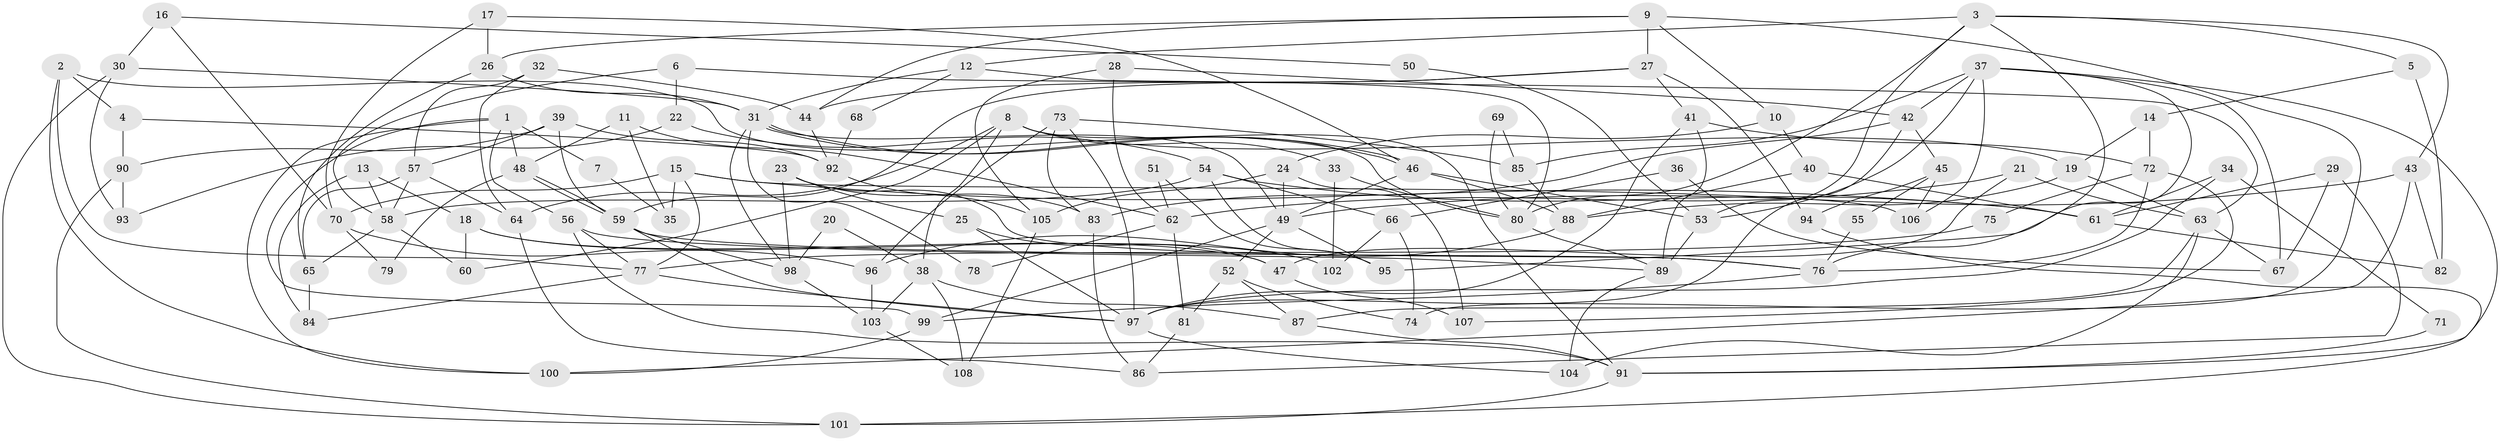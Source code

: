 // Generated by graph-tools (version 1.1) at 2025/50/03/09/25 03:50:06]
// undirected, 108 vertices, 216 edges
graph export_dot {
graph [start="1"]
  node [color=gray90,style=filled];
  1;
  2;
  3;
  4;
  5;
  6;
  7;
  8;
  9;
  10;
  11;
  12;
  13;
  14;
  15;
  16;
  17;
  18;
  19;
  20;
  21;
  22;
  23;
  24;
  25;
  26;
  27;
  28;
  29;
  30;
  31;
  32;
  33;
  34;
  35;
  36;
  37;
  38;
  39;
  40;
  41;
  42;
  43;
  44;
  45;
  46;
  47;
  48;
  49;
  50;
  51;
  52;
  53;
  54;
  55;
  56;
  57;
  58;
  59;
  60;
  61;
  62;
  63;
  64;
  65;
  66;
  67;
  68;
  69;
  70;
  71;
  72;
  73;
  74;
  75;
  76;
  77;
  78;
  79;
  80;
  81;
  82;
  83;
  84;
  85;
  86;
  87;
  88;
  89;
  90;
  91;
  92;
  93;
  94;
  95;
  96;
  97;
  98;
  99;
  100;
  101;
  102;
  103;
  104;
  105;
  106;
  107;
  108;
  1 -- 100;
  1 -- 56;
  1 -- 7;
  1 -- 48;
  1 -- 99;
  2 -- 100;
  2 -- 80;
  2 -- 4;
  2 -- 77;
  3 -- 53;
  3 -- 80;
  3 -- 5;
  3 -- 12;
  3 -- 43;
  3 -- 76;
  4 -- 90;
  4 -- 92;
  5 -- 14;
  5 -- 82;
  6 -- 58;
  6 -- 63;
  6 -- 22;
  7 -- 35;
  8 -- 19;
  8 -- 38;
  8 -- 33;
  8 -- 60;
  8 -- 64;
  8 -- 91;
  9 -- 27;
  9 -- 26;
  9 -- 10;
  9 -- 44;
  9 -- 74;
  10 -- 24;
  10 -- 40;
  11 -- 48;
  11 -- 62;
  11 -- 35;
  12 -- 31;
  12 -- 68;
  12 -- 80;
  13 -- 58;
  13 -- 84;
  13 -- 18;
  14 -- 19;
  14 -- 72;
  15 -- 77;
  15 -- 70;
  15 -- 35;
  15 -- 61;
  15 -- 106;
  16 -- 30;
  16 -- 70;
  16 -- 50;
  17 -- 26;
  17 -- 46;
  17 -- 70;
  18 -- 47;
  18 -- 60;
  18 -- 102;
  19 -- 88;
  19 -- 63;
  20 -- 38;
  20 -- 98;
  21 -- 63;
  21 -- 62;
  21 -- 47;
  22 -- 54;
  22 -- 93;
  23 -- 83;
  23 -- 76;
  23 -- 25;
  23 -- 98;
  24 -- 49;
  24 -- 107;
  24 -- 105;
  25 -- 97;
  25 -- 47;
  26 -- 31;
  26 -- 65;
  27 -- 44;
  27 -- 59;
  27 -- 41;
  27 -- 94;
  28 -- 42;
  28 -- 105;
  28 -- 62;
  29 -- 61;
  29 -- 86;
  29 -- 67;
  30 -- 31;
  30 -- 101;
  30 -- 93;
  31 -- 98;
  31 -- 46;
  31 -- 46;
  31 -- 49;
  31 -- 78;
  32 -- 64;
  32 -- 44;
  32 -- 57;
  33 -- 102;
  33 -- 80;
  34 -- 97;
  34 -- 61;
  34 -- 71;
  36 -- 66;
  36 -- 67;
  37 -- 91;
  37 -- 42;
  37 -- 53;
  37 -- 67;
  37 -- 85;
  37 -- 95;
  37 -- 106;
  38 -- 103;
  38 -- 108;
  38 -- 87;
  39 -- 57;
  39 -- 59;
  39 -- 90;
  39 -- 92;
  40 -- 61;
  40 -- 88;
  41 -- 89;
  41 -- 72;
  41 -- 97;
  42 -- 97;
  42 -- 45;
  42 -- 83;
  43 -- 49;
  43 -- 82;
  43 -- 100;
  44 -- 92;
  45 -- 94;
  45 -- 106;
  45 -- 55;
  46 -- 49;
  46 -- 53;
  46 -- 88;
  47 -- 107;
  48 -- 59;
  48 -- 59;
  48 -- 79;
  49 -- 99;
  49 -- 52;
  49 -- 95;
  50 -- 53;
  51 -- 95;
  51 -- 62;
  52 -- 87;
  52 -- 74;
  52 -- 81;
  53 -- 89;
  54 -- 61;
  54 -- 95;
  54 -- 58;
  54 -- 66;
  55 -- 76;
  56 -- 91;
  56 -- 89;
  56 -- 77;
  57 -- 58;
  57 -- 64;
  57 -- 65;
  58 -- 60;
  58 -- 65;
  59 -- 97;
  59 -- 76;
  59 -- 98;
  61 -- 82;
  62 -- 81;
  62 -- 78;
  63 -- 67;
  63 -- 104;
  63 -- 87;
  64 -- 86;
  65 -- 84;
  66 -- 74;
  66 -- 102;
  68 -- 92;
  69 -- 85;
  69 -- 80;
  70 -- 96;
  70 -- 79;
  71 -- 91;
  72 -- 76;
  72 -- 75;
  72 -- 107;
  73 -- 97;
  73 -- 85;
  73 -- 83;
  73 -- 96;
  75 -- 77;
  76 -- 99;
  77 -- 84;
  77 -- 97;
  80 -- 89;
  81 -- 86;
  83 -- 86;
  85 -- 88;
  87 -- 91;
  88 -- 96;
  89 -- 104;
  90 -- 93;
  90 -- 101;
  91 -- 101;
  92 -- 105;
  94 -- 101;
  96 -- 103;
  97 -- 104;
  98 -- 103;
  99 -- 100;
  103 -- 108;
  105 -- 108;
}

